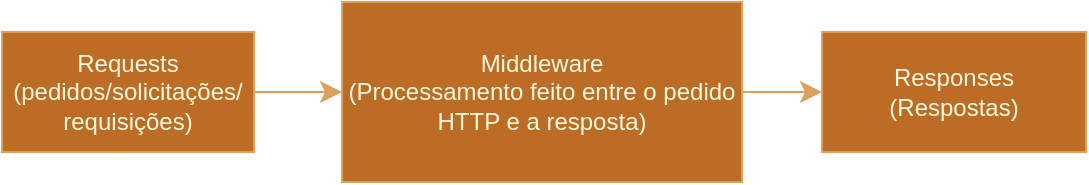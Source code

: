<mxfile version="25.0.3">
  <diagram name="Página-1" id="Xt7_Rei8fBQumAFexyaq">
    <mxGraphModel dx="1031" dy="1177" grid="1" gridSize="10" guides="1" tooltips="1" connect="1" arrows="1" fold="1" page="0" pageScale="1" pageWidth="827" pageHeight="1169" math="0" shadow="0">
      <root>
        <mxCell id="0" />
        <mxCell id="1" parent="0" />
        <mxCell id="I7uYOB2nqB-8HyaSBETE-8" style="edgeStyle=none;curved=1;rounded=0;orthogonalLoop=1;jettySize=auto;html=1;exitX=1;exitY=0.5;exitDx=0;exitDy=0;fontSize=12;startSize=8;endSize=8;labelBackgroundColor=none;strokeColor=#DDA15E;fontColor=default;" edge="1" parent="1" source="I7uYOB2nqB-8HyaSBETE-1" target="I7uYOB2nqB-8HyaSBETE-3">
          <mxGeometry relative="1" as="geometry" />
        </mxCell>
        <mxCell id="I7uYOB2nqB-8HyaSBETE-1" value="Requests (pedidos/solicitações/&lt;div&gt;requisições)&lt;/div&gt;" style="rounded=0;whiteSpace=wrap;html=1;fillColor=#BC6C25;strokeColor=#DDA15E;labelBackgroundColor=none;fontColor=#FEFAE0;" vertex="1" parent="1">
          <mxGeometry x="-50" y="-35" width="126" height="60" as="geometry" />
        </mxCell>
        <mxCell id="I7uYOB2nqB-8HyaSBETE-2" value="Responses&lt;div&gt;(Respostas)&lt;/div&gt;" style="rounded=0;whiteSpace=wrap;html=1;fillColor=#BC6C25;strokeColor=#DDA15E;labelBackgroundColor=none;fontColor=#FEFAE0;" vertex="1" parent="1">
          <mxGeometry x="360" y="-35" width="132" height="60" as="geometry" />
        </mxCell>
        <mxCell id="I7uYOB2nqB-8HyaSBETE-6" style="edgeStyle=none;curved=1;rounded=0;orthogonalLoop=1;jettySize=auto;html=1;exitX=1;exitY=0.5;exitDx=0;exitDy=0;entryX=0;entryY=0.5;entryDx=0;entryDy=0;fontSize=12;startSize=8;endSize=8;labelBackgroundColor=none;strokeColor=#DDA15E;fontColor=default;" edge="1" parent="1" source="I7uYOB2nqB-8HyaSBETE-3" target="I7uYOB2nqB-8HyaSBETE-2">
          <mxGeometry relative="1" as="geometry" />
        </mxCell>
        <mxCell id="I7uYOB2nqB-8HyaSBETE-3" value="Middleware&lt;div&gt;(Processamento feito entre o pedido HTTP e a resposta)&lt;/div&gt;" style="rounded=0;whiteSpace=wrap;html=1;fillColor=#BC6C25;strokeColor=#DDA15E;labelBackgroundColor=none;fontColor=#FEFAE0;" vertex="1" parent="1">
          <mxGeometry x="120" y="-50" width="200" height="90" as="geometry" />
        </mxCell>
      </root>
    </mxGraphModel>
  </diagram>
</mxfile>
